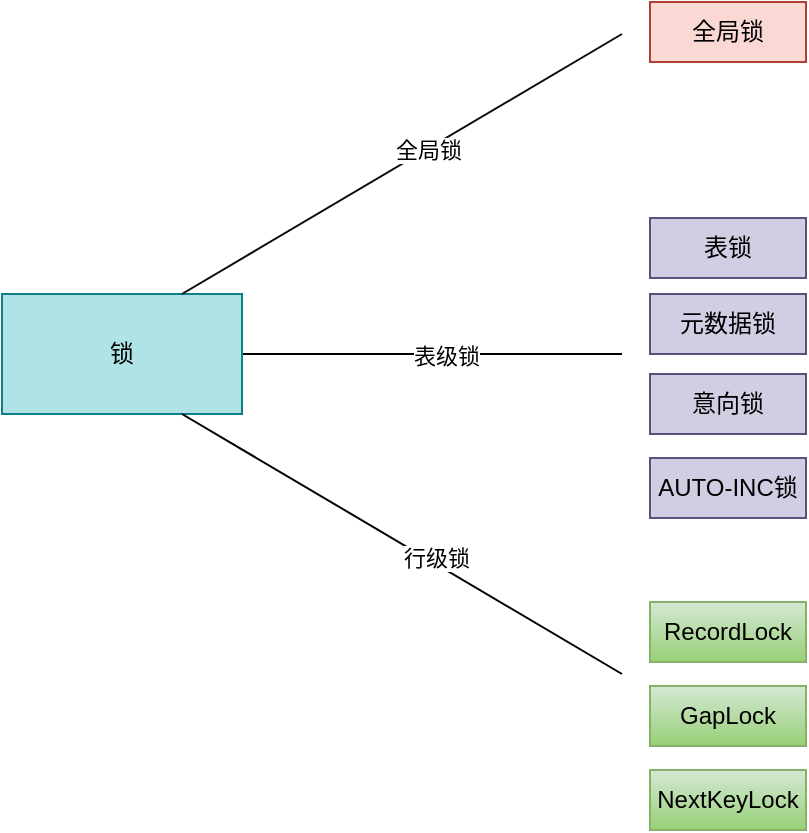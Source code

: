 <mxfile version="21.2.3" type="github">
  <diagram name="第 1 页" id="bl_G9bgx5-WTuEnTLWlf">
    <mxGraphModel dx="1434" dy="790" grid="1" gridSize="6" guides="1" tooltips="1" connect="1" arrows="1" fold="1" page="1" pageScale="1" pageWidth="827" pageHeight="1169" math="0" shadow="0">
      <root>
        <mxCell id="0" />
        <mxCell id="1" parent="0" />
        <object label="" id="eRSd76yyJLVuzePxJLU8-10">
          <mxCell style="edgeStyle=orthogonalEdgeStyle;rounded=0;orthogonalLoop=1;jettySize=auto;html=1;exitX=1;exitY=0.5;exitDx=0;exitDy=0;endArrow=none;endFill=0;" edge="1" parent="1" source="eRSd76yyJLVuzePxJLU8-2">
            <mxGeometry relative="1" as="geometry">
              <mxPoint x="400" y="320" as="targetPoint" />
            </mxGeometry>
          </mxCell>
        </object>
        <mxCell id="eRSd76yyJLVuzePxJLU8-25" value="表级锁" style="edgeLabel;html=1;align=center;verticalAlign=middle;resizable=0;points=[];" vertex="1" connectable="0" parent="eRSd76yyJLVuzePxJLU8-10">
          <mxGeometry x="0.213" y="2" relative="1" as="geometry">
            <mxPoint x="-13" y="2" as="offset" />
          </mxGeometry>
        </mxCell>
        <mxCell id="eRSd76yyJLVuzePxJLU8-2" value="锁" style="rounded=0;whiteSpace=wrap;html=1;fillColor=#b0e3e6;strokeColor=#0e8088;" vertex="1" parent="1">
          <mxGeometry x="90" y="290" width="120" height="60" as="geometry" />
        </mxCell>
        <mxCell id="eRSd76yyJLVuzePxJLU8-9" value="" style="endArrow=none;html=1;rounded=0;exitX=0.75;exitY=0;exitDx=0;exitDy=0;fillColor=#b1ddf0;strokeColor=#0a0a0a;strokeWidth=1;" edge="1" parent="1" source="eRSd76yyJLVuzePxJLU8-2">
          <mxGeometry width="50" height="50" relative="1" as="geometry">
            <mxPoint x="150" y="290" as="sourcePoint" />
            <mxPoint x="400" y="160" as="targetPoint" />
          </mxGeometry>
        </mxCell>
        <mxCell id="eRSd76yyJLVuzePxJLU8-22" value="全局锁" style="edgeLabel;html=1;align=center;verticalAlign=middle;resizable=0;points=[];" vertex="1" connectable="0" parent="eRSd76yyJLVuzePxJLU8-9">
          <mxGeometry x="0.119" relative="1" as="geometry">
            <mxPoint as="offset" />
          </mxGeometry>
        </mxCell>
        <mxCell id="eRSd76yyJLVuzePxJLU8-12" value="" style="endArrow=none;html=1;rounded=0;entryX=0.75;entryY=1;entryDx=0;entryDy=0;" edge="1" parent="1" target="eRSd76yyJLVuzePxJLU8-2">
          <mxGeometry width="50" height="50" relative="1" as="geometry">
            <mxPoint x="400" y="480" as="sourcePoint" />
            <mxPoint x="170" y="370" as="targetPoint" />
          </mxGeometry>
        </mxCell>
        <mxCell id="eRSd76yyJLVuzePxJLU8-24" value="行级锁" style="edgeLabel;html=1;align=center;verticalAlign=middle;resizable=0;points=[];" vertex="1" connectable="0" parent="eRSd76yyJLVuzePxJLU8-12">
          <mxGeometry x="-0.138" y="-3" relative="1" as="geometry">
            <mxPoint as="offset" />
          </mxGeometry>
        </mxCell>
        <mxCell id="eRSd76yyJLVuzePxJLU8-14" value="全局锁" style="rounded=0;whiteSpace=wrap;html=1;fillColor=#fad9d5;strokeColor=#ae4132;" vertex="1" parent="1">
          <mxGeometry x="414" y="144" width="78" height="30" as="geometry" />
        </mxCell>
        <mxCell id="eRSd76yyJLVuzePxJLU8-15" value="表锁" style="rounded=0;whiteSpace=wrap;html=1;fillColor=#d0cee2;strokeColor=#56517e;" vertex="1" parent="1">
          <mxGeometry x="414" y="252" width="78" height="30" as="geometry" />
        </mxCell>
        <mxCell id="eRSd76yyJLVuzePxJLU8-16" value="元数据锁" style="rounded=0;whiteSpace=wrap;html=1;fillColor=#d0cee2;strokeColor=#56517e;" vertex="1" parent="1">
          <mxGeometry x="414" y="290" width="78" height="30" as="geometry" />
        </mxCell>
        <mxCell id="eRSd76yyJLVuzePxJLU8-17" value="意向锁" style="rounded=0;whiteSpace=wrap;html=1;fillColor=#d0cee2;strokeColor=#56517e;" vertex="1" parent="1">
          <mxGeometry x="414" y="330" width="78" height="30" as="geometry" />
        </mxCell>
        <mxCell id="eRSd76yyJLVuzePxJLU8-18" value="AUTO-INC锁" style="rounded=0;whiteSpace=wrap;html=1;fillColor=#d0cee2;strokeColor=#56517e;" vertex="1" parent="1">
          <mxGeometry x="414" y="372" width="78" height="30" as="geometry" />
        </mxCell>
        <mxCell id="eRSd76yyJLVuzePxJLU8-19" value="NextKeyLock" style="rounded=0;whiteSpace=wrap;html=1;fillColor=#d5e8d4;gradientColor=#97d077;strokeColor=#82b366;" vertex="1" parent="1">
          <mxGeometry x="414" y="528" width="78" height="30" as="geometry" />
        </mxCell>
        <mxCell id="eRSd76yyJLVuzePxJLU8-20" value="RecordLock" style="rounded=0;whiteSpace=wrap;html=1;fillColor=#d5e8d4;gradientColor=#97d077;strokeColor=#82b366;" vertex="1" parent="1">
          <mxGeometry x="414" y="444" width="78" height="30" as="geometry" />
        </mxCell>
        <mxCell id="eRSd76yyJLVuzePxJLU8-21" value="GapLock" style="rounded=0;whiteSpace=wrap;html=1;fillColor=#d5e8d4;gradientColor=#97d077;strokeColor=#82b366;" vertex="1" parent="1">
          <mxGeometry x="414" y="486" width="78" height="30" as="geometry" />
        </mxCell>
      </root>
    </mxGraphModel>
  </diagram>
</mxfile>
